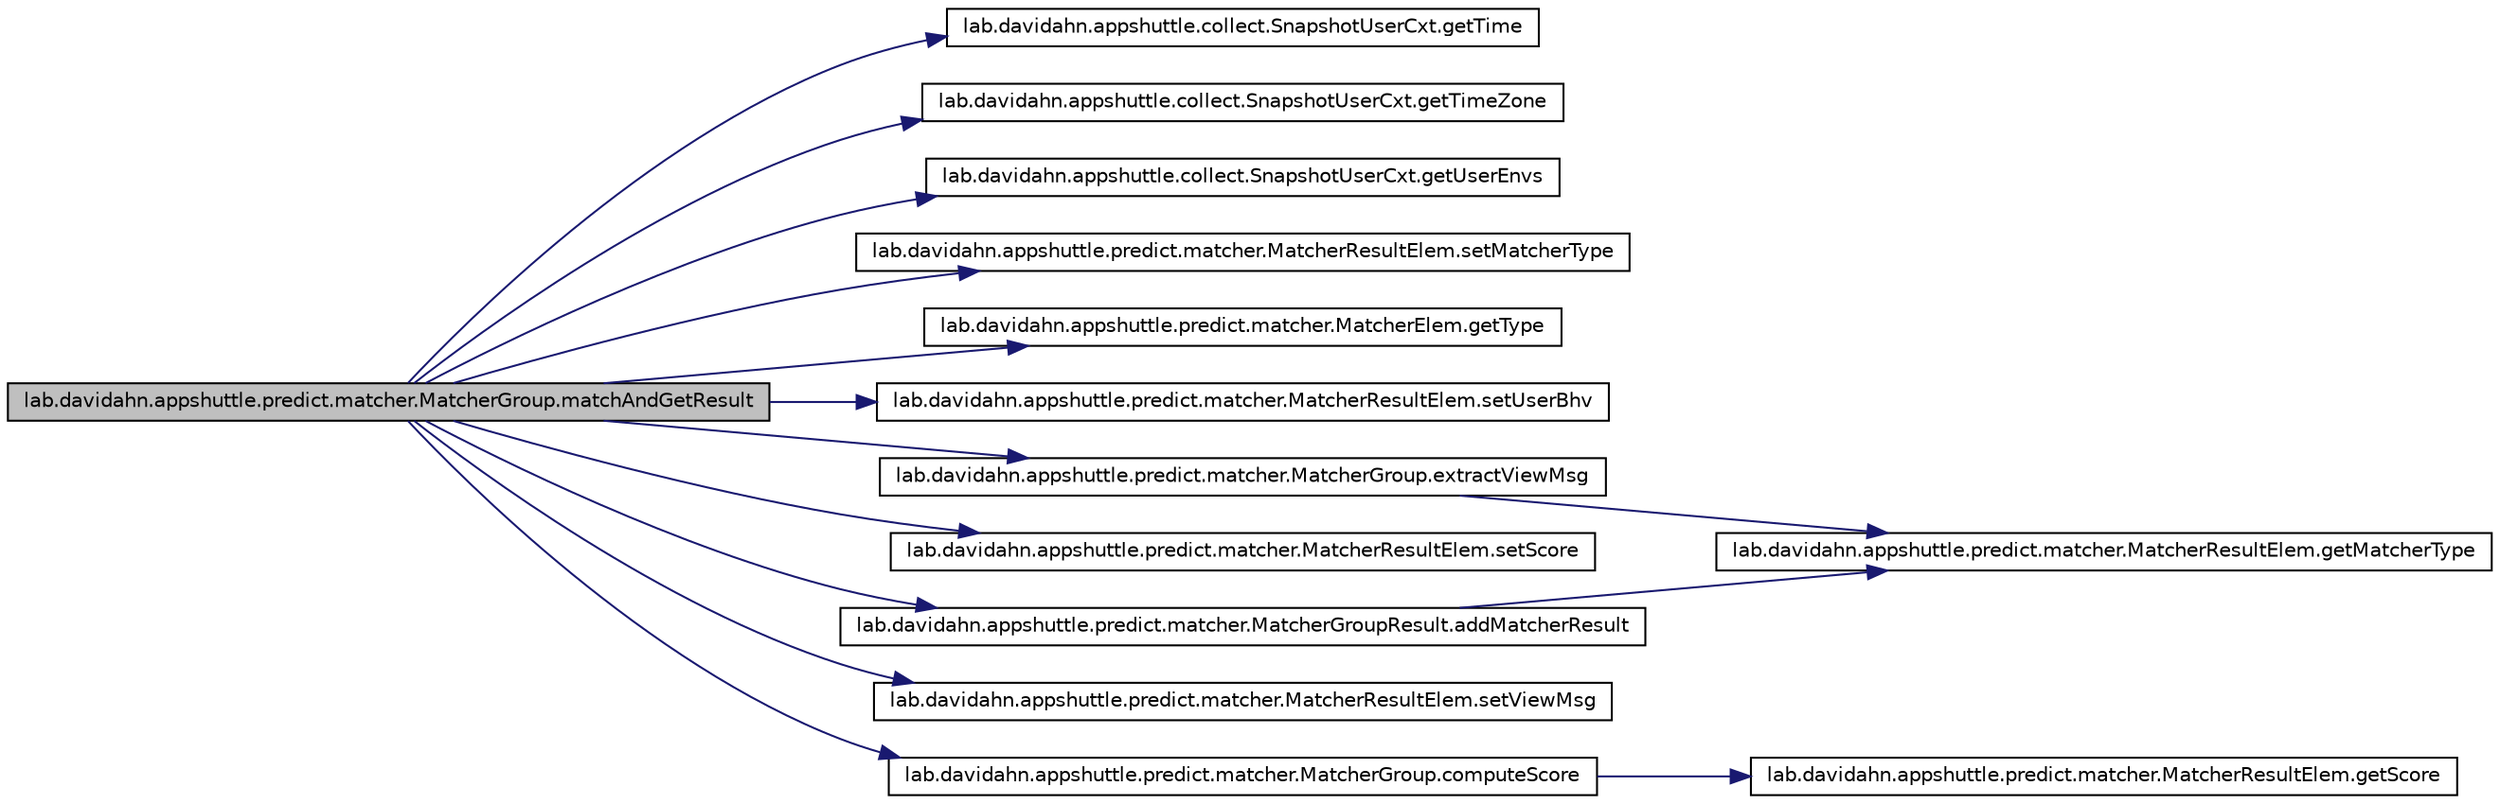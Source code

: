digraph G
{
 // INTERACTIVE_SVG=YES
  edge [fontname="Helvetica",fontsize="10",labelfontname="Helvetica",labelfontsize="10"];
  node [fontname="Helvetica",fontsize="10",shape=record];
  rankdir="LR";
  Node1 [label="lab.davidahn.appshuttle.predict.matcher.MatcherGroup.matchAndGetResult",height=0.2,width=0.4,color="black", fillcolor="grey75", style="filled" fontcolor="black"];
  Node1 -> Node2 [color="midnightblue",fontsize="10",style="solid"];
  Node2 [label="lab.davidahn.appshuttle.collect.SnapshotUserCxt.getTime",height=0.2,width=0.4,color="black", fillcolor="white", style="filled",URL="$classlab_1_1davidahn_1_1appshuttle_1_1collect_1_1_snapshot_user_cxt.html#a0641846d7e2540996053bbde0e797976"];
  Node1 -> Node3 [color="midnightblue",fontsize="10",style="solid"];
  Node3 [label="lab.davidahn.appshuttle.collect.SnapshotUserCxt.getTimeZone",height=0.2,width=0.4,color="black", fillcolor="white", style="filled",URL="$classlab_1_1davidahn_1_1appshuttle_1_1collect_1_1_snapshot_user_cxt.html#a65620c3ef88efde0f0c57c6d9fba97be"];
  Node1 -> Node4 [color="midnightblue",fontsize="10",style="solid"];
  Node4 [label="lab.davidahn.appshuttle.collect.SnapshotUserCxt.getUserEnvs",height=0.2,width=0.4,color="black", fillcolor="white", style="filled",URL="$classlab_1_1davidahn_1_1appshuttle_1_1collect_1_1_snapshot_user_cxt.html#a7732017a3c377fce3ff617983d1df6e3"];
  Node1 -> Node5 [color="midnightblue",fontsize="10",style="solid"];
  Node5 [label="lab.davidahn.appshuttle.predict.matcher.MatcherResultElem.setMatcherType",height=0.2,width=0.4,color="black", fillcolor="white", style="filled",URL="$classlab_1_1davidahn_1_1appshuttle_1_1predict_1_1matcher_1_1_matcher_result_elem.html#ae09f99c25880eae7d4b1e68565fd5fc6"];
  Node1 -> Node6 [color="midnightblue",fontsize="10",style="solid"];
  Node6 [label="lab.davidahn.appshuttle.predict.matcher.MatcherElem.getType",height=0.2,width=0.4,color="black", fillcolor="white", style="filled",URL="$classlab_1_1davidahn_1_1appshuttle_1_1predict_1_1matcher_1_1_matcher_elem.html#a33ef905a01093c70af5250e99b37a596"];
  Node1 -> Node7 [color="midnightblue",fontsize="10",style="solid"];
  Node7 [label="lab.davidahn.appshuttle.predict.matcher.MatcherResultElem.setUserBhv",height=0.2,width=0.4,color="black", fillcolor="white", style="filled",URL="$classlab_1_1davidahn_1_1appshuttle_1_1predict_1_1matcher_1_1_matcher_result_elem.html#a2ac0822626db66597bbf58cb6d0252bf"];
  Node1 -> Node8 [color="midnightblue",fontsize="10",style="solid"];
  Node8 [label="lab.davidahn.appshuttle.predict.matcher.MatcherGroupResult.addMatcherResult",height=0.2,width=0.4,color="black", fillcolor="white", style="filled",URL="$classlab_1_1davidahn_1_1appshuttle_1_1predict_1_1matcher_1_1_matcher_group_result.html#a059c4f01b60e07f370a9d4a30dafca6e"];
  Node8 -> Node9 [color="midnightblue",fontsize="10",style="solid"];
  Node9 [label="lab.davidahn.appshuttle.predict.matcher.MatcherResultElem.getMatcherType",height=0.2,width=0.4,color="black", fillcolor="white", style="filled",URL="$classlab_1_1davidahn_1_1appshuttle_1_1predict_1_1matcher_1_1_matcher_result_elem.html#a9ea412aed89a8005b76f301e30e30865"];
  Node1 -> Node10 [color="midnightblue",fontsize="10",style="solid"];
  Node10 [label="lab.davidahn.appshuttle.predict.matcher.MatcherResultElem.setScore",height=0.2,width=0.4,color="black", fillcolor="white", style="filled",URL="$classlab_1_1davidahn_1_1appshuttle_1_1predict_1_1matcher_1_1_matcher_result_elem.html#ab6df94f56d43c77163293c0c369f1e58"];
  Node1 -> Node11 [color="midnightblue",fontsize="10",style="solid"];
  Node11 [label="lab.davidahn.appshuttle.predict.matcher.MatcherGroup.computeScore",height=0.2,width=0.4,color="black", fillcolor="white", style="filled",URL="$classlab_1_1davidahn_1_1appshuttle_1_1predict_1_1matcher_1_1_matcher_group.html#a85d262cd250cf0ad1039d36b97937271"];
  Node11 -> Node12 [color="midnightblue",fontsize="10",style="solid"];
  Node12 [label="lab.davidahn.appshuttle.predict.matcher.MatcherResultElem.getScore",height=0.2,width=0.4,color="black", fillcolor="white", style="filled",URL="$classlab_1_1davidahn_1_1appshuttle_1_1predict_1_1matcher_1_1_matcher_result_elem.html#a07d9a358c1abad09e0e2a7fc712e968d"];
  Node1 -> Node13 [color="midnightblue",fontsize="10",style="solid"];
  Node13 [label="lab.davidahn.appshuttle.predict.matcher.MatcherResultElem.setViewMsg",height=0.2,width=0.4,color="black", fillcolor="white", style="filled",URL="$classlab_1_1davidahn_1_1appshuttle_1_1predict_1_1matcher_1_1_matcher_result_elem.html#a69280cf2115178fb022e2cad487c4718"];
  Node1 -> Node14 [color="midnightblue",fontsize="10",style="solid"];
  Node14 [label="lab.davidahn.appshuttle.predict.matcher.MatcherGroup.extractViewMsg",height=0.2,width=0.4,color="black", fillcolor="white", style="filled",URL="$classlab_1_1davidahn_1_1appshuttle_1_1predict_1_1matcher_1_1_matcher_group.html#a53f5f4c916fc06c718a16200bc0cc9cd"];
  Node14 -> Node9 [color="midnightblue",fontsize="10",style="solid"];
}
